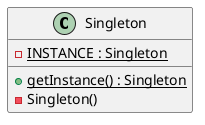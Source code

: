 @startuml Singleton
class Singleton {
-{static}INSTANCE : Singleton
+{static}getInstance() : Singleton
-Singleton()
}
@enduml
